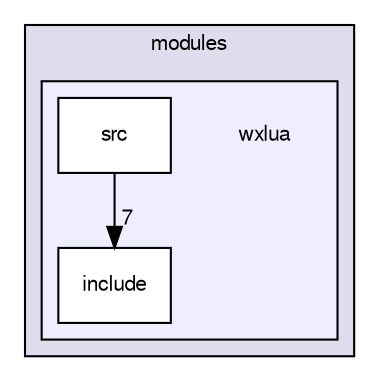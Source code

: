 digraph G {
  compound=true
  node [ fontsize="10", fontname="FreeSans"];
  edge [ labelfontsize="10", labelfontname="FreeSans"];
  subgraph clusterdir_15d5a205ad383328522db6a6be296af1 {
    graph [ bgcolor="#ddddee", pencolor="black", label="modules" fontname="FreeSans", fontsize="10", URL="dir_15d5a205ad383328522db6a6be296af1.html"]
  subgraph clusterdir_b59b58daa92d206701e75411b2cef894 {
    graph [ bgcolor="#eeeeff", pencolor="black", label="" URL="dir_b59b58daa92d206701e75411b2cef894.html"];
    dir_b59b58daa92d206701e75411b2cef894 [shape=plaintext label="wxlua"];
    dir_a9b43b959fc4efc3ae9ddc99e98c5750 [shape=box label="include" color="black" fillcolor="white" style="filled" URL="dir_a9b43b959fc4efc3ae9ddc99e98c5750.html"];
    dir_83fe9eb5cda99cf12108735ec0aac68a [shape=box label="src" color="black" fillcolor="white" style="filled" URL="dir_83fe9eb5cda99cf12108735ec0aac68a.html"];
  }
  }
  dir_83fe9eb5cda99cf12108735ec0aac68a->dir_a9b43b959fc4efc3ae9ddc99e98c5750 [headlabel="7", labeldistance=1.5 headhref="dir_000003_000002.html"];
}
